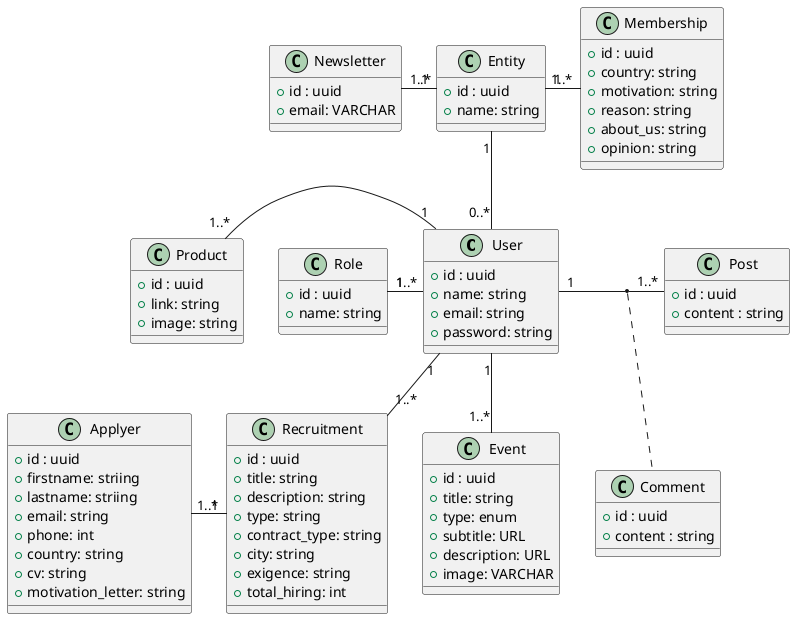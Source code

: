 @startuml

class User {
    + id : uuid
    + name: string
    + email: string 
    + password: string   
}

' class Admin {
' }

' class Visitor {
' }


class Entity {
    + id : uuid
    + name: string
}

class Role {
    + id : uuid
    + name: string
}

class Post {
    + id : uuid
    + content : string
}

class Comment {
    + id : uuid
    + content : string
}


' class reaction_comment {
'     # user_id : UUID [FK]
'     # comment_id : UUID [FK]
' }

' class reaction_post {
'     # user_id : UUID [FK]
'     # post_id : UUID [FK]
' }

class Applyer {
    + id : uuid
    + firstname: striing
    + lastname: striing
    + email: string
    + phone: int
    + country: string
    + cv: string
    + motivation_letter: string
}

class Recruitment {
    + id : uuid
    + title: string
    + description: string
    + type: string
    + contract_type: string
    + city: string 
    + exigence: string
    + total_hiring: int
}

class Membership {
    + id : uuid
    + country: string
    + motivation: string
    + reason: string
    + about_us: string
    + opinion: string
}

class Product {
    + id : uuid
    + link: string
    + image: string
}

class Event {
    + id : uuid
    + title: string
    + type: enum
    + subtitle: URL
    + description: URL
    + image: VARCHAR
}

class Newsletter {
    + id : uuid
    + email: VARCHAR
}

' === RELATIONS ENTRE LES TABLES ===

Entity "1" -- "0..*" User
Role "1" -right- "1..*" User
Entity "1" -left- "1..*" Newsletter
User "1" -down- "1..*" Recruitment
Recruitment "1" -left- "1..*" Applyer
User "1" -left- "1..*" Product
Entity "1" -right- "1..*" Membership
User "1" -- "1..*" Event
User "1" -right- "1..*" Post
(User, Post) .. Comment

' Post "1" -up- "1..*" Comment
' User "1" -up- "1..*" Comment

' StockLocation "0..*" -down- "1..*" ProductVariante


@enduml